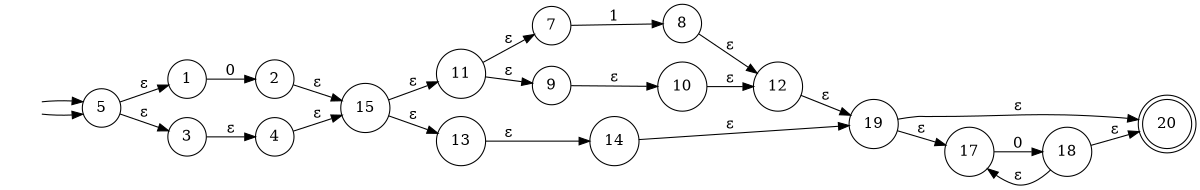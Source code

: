digraph finite_state_machine {
	rankdir=LR size="8,5"
	node [shape=doublecircle]
	20
	node [shape=circle]
	"" [style=invis]
	"" -> 5
	5 -> 1 [label="ε"]
	"" [style=invis]
	"" -> 5
	5 -> 3 [label="ε"]
	2 -> 15 [label="ε"]
	4 -> 15 [label="ε"]
	1 -> 2 [label=0]
	3 -> 4 [label="ε"]
	15 -> 11 [label="ε"]
	15 -> 13 [label="ε"]
	12 -> 19 [label="ε"]
	14 -> 19 [label="ε"]
	11 -> 7 [label="ε"]
	11 -> 9 [label="ε"]
	8 -> 12 [label="ε"]
	10 -> 12 [label="ε"]
	7 -> 8 [label=1]
	9 -> 10 [label="ε"]
	13 -> 14 [label="ε"]
	19 -> 17 [label="ε"]
	18 -> 17 [label="ε"]
	18 -> 20 [label="ε"]
	19 -> 20 [label="ε"]
	17 -> 18 [label=0]
}
